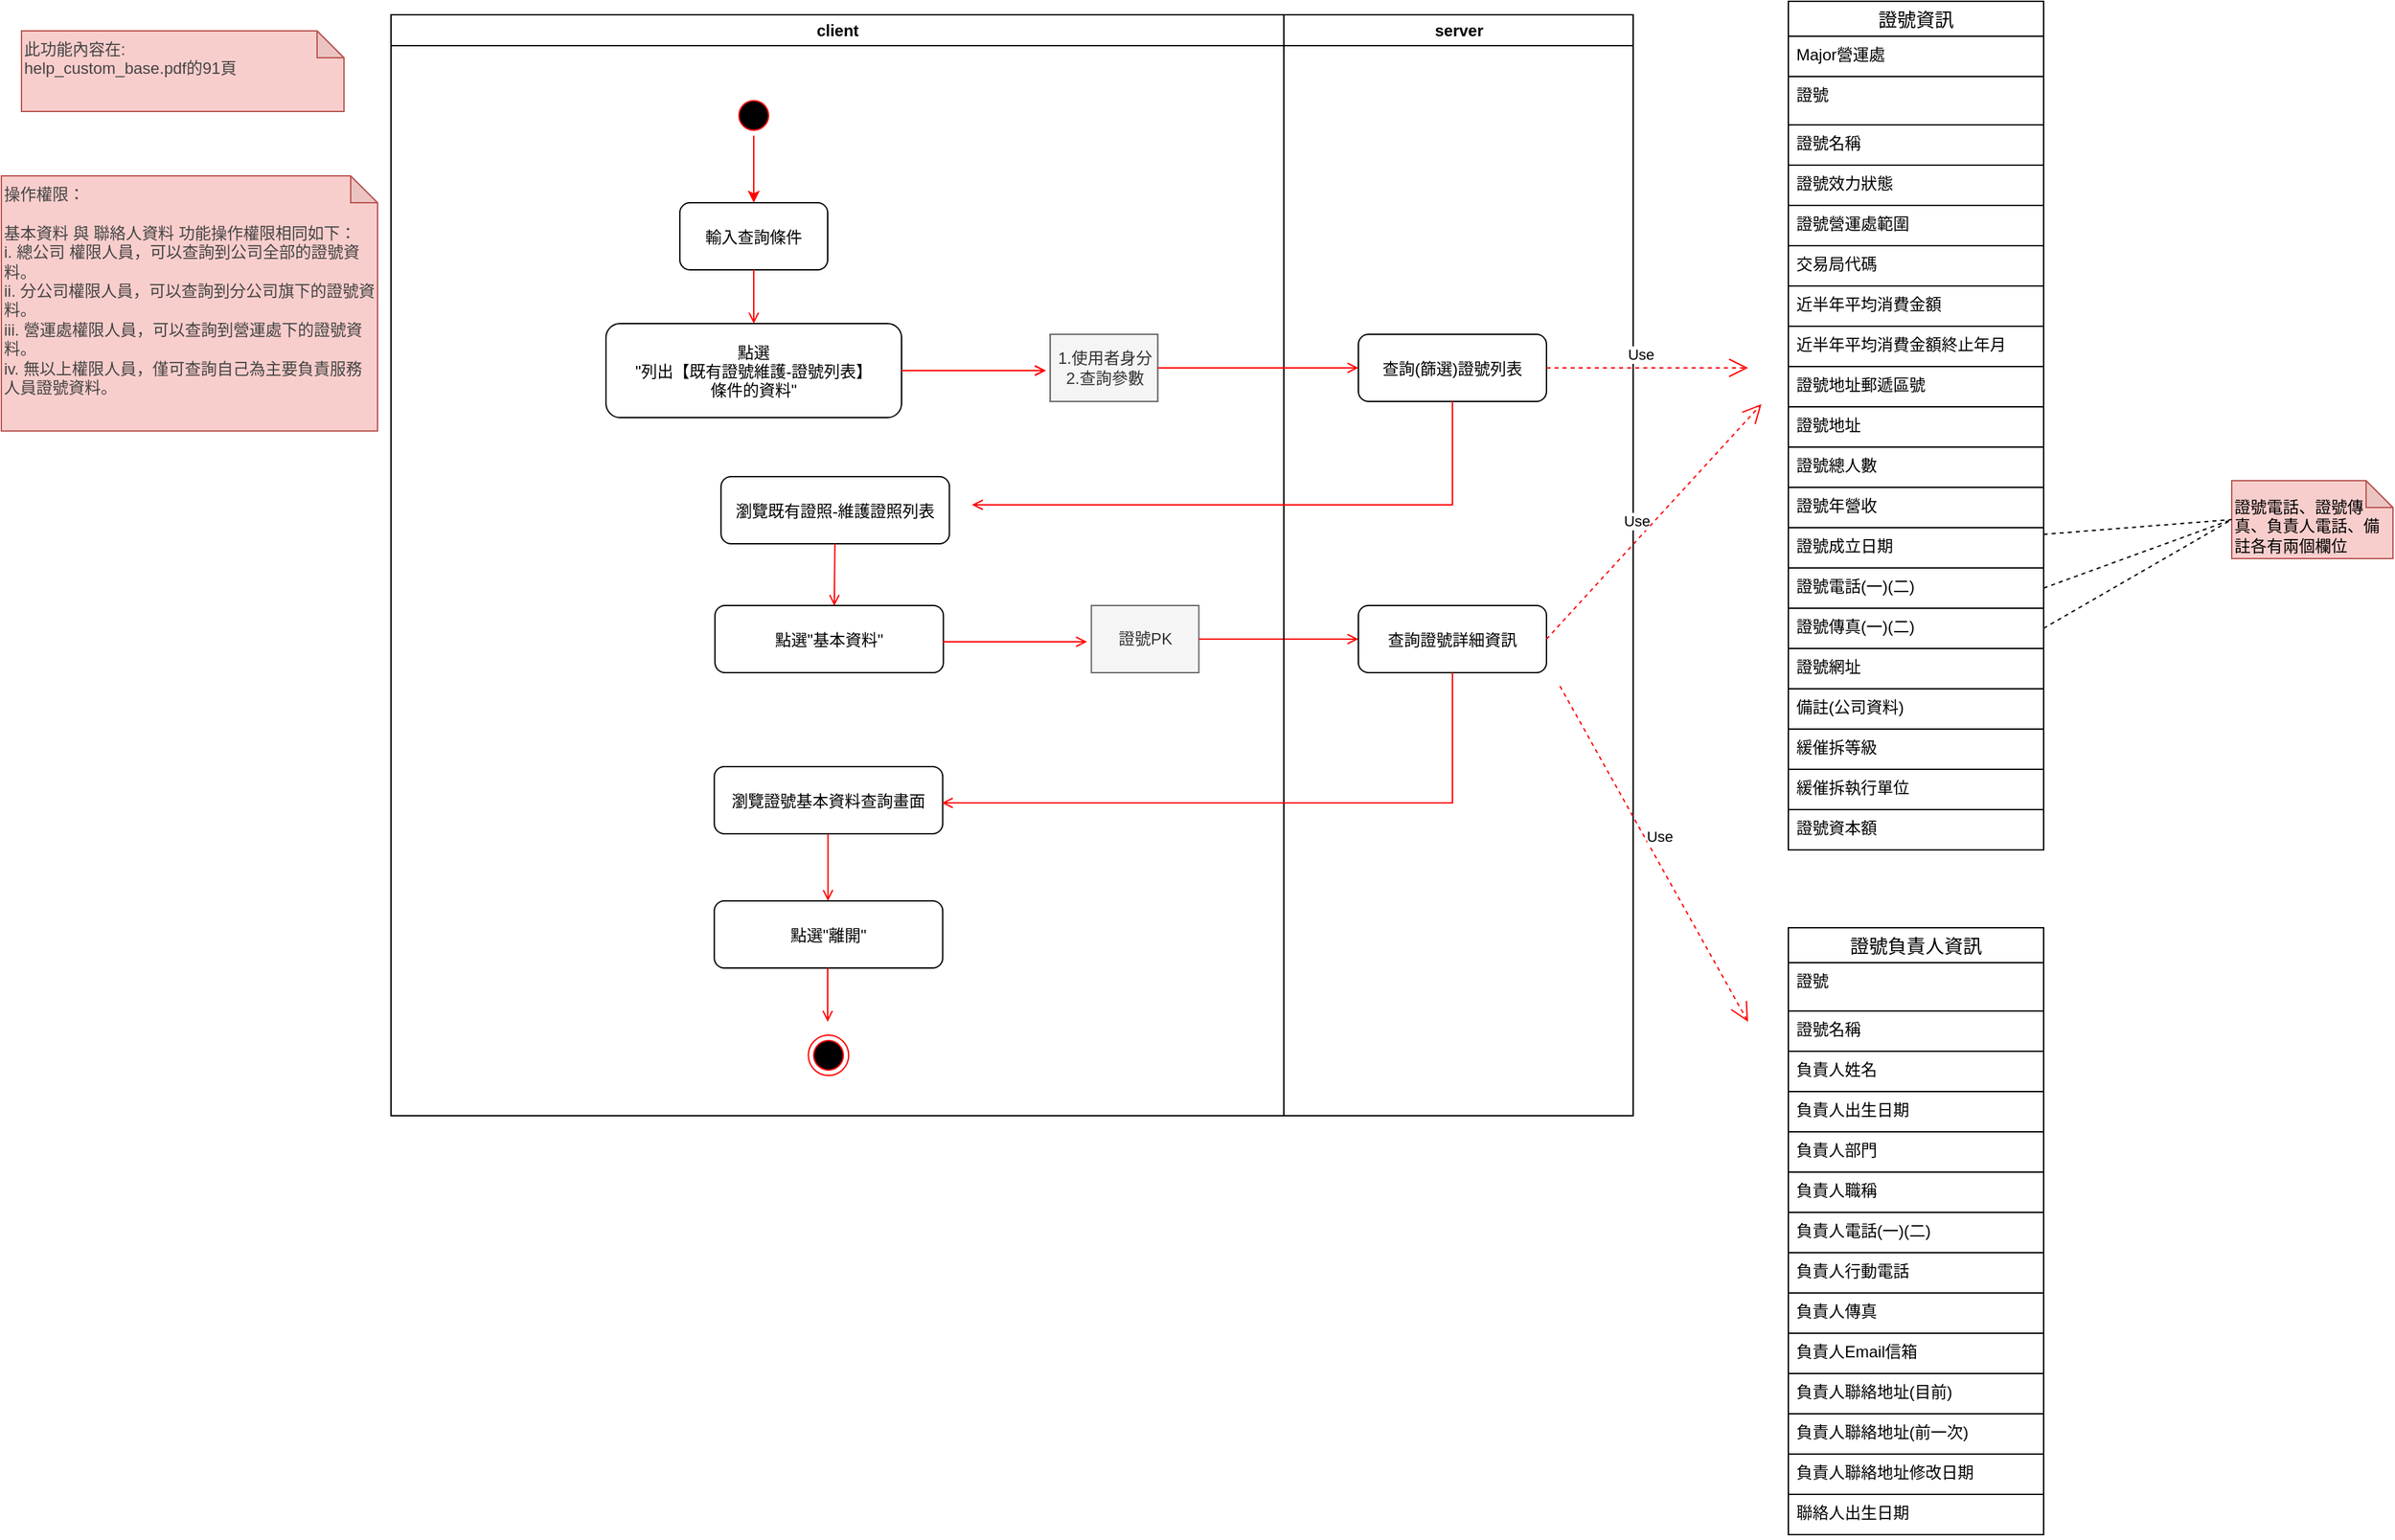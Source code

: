 <mxfile version="14.4.2" type="github">
  <diagram id="6aZPbNo76P8Zh9FayG7Q" name="Page-1">
    <mxGraphModel dx="1483" dy="703" grid="1" gridSize="10" guides="1" tooltips="1" connect="1" arrows="1" fold="1" page="1" pageScale="1" pageWidth="827" pageHeight="1169" math="0" shadow="0">
      <root>
        <mxCell id="0" />
        <mxCell id="1" parent="0" />
        <mxCell id="rIFzC00tfs55tLRHj-PR-1" value="client" style="swimlane;whiteSpace=wrap" parent="1" vertex="1">
          <mxGeometry x="630" y="180" width="664.5" height="820" as="geometry" />
        </mxCell>
        <mxCell id="rIFzC00tfs55tLRHj-PR-7" value="1.使用者身分&lt;br&gt;2.查詢參數" style="html=1;rounded=0;align=center;fillColor=#f5f5f5;strokeColor=#666666;fontColor=#333333;" parent="rIFzC00tfs55tLRHj-PR-1" vertex="1">
          <mxGeometry x="490.63" y="238" width="80" height="50" as="geometry" />
        </mxCell>
        <mxCell id="rIFzC00tfs55tLRHj-PR-18" value="瀏覽既有證照-維護證照列表" style="rounded=1;" parent="rIFzC00tfs55tLRHj-PR-1" vertex="1">
          <mxGeometry x="245.63" y="344" width="170" height="50" as="geometry" />
        </mxCell>
        <mxCell id="rIFzC00tfs55tLRHj-PR-29" value="" style="endArrow=open;strokeColor=#FF0000;endFill=1;rounded=0;" parent="rIFzC00tfs55tLRHj-PR-1" source="rIFzC00tfs55tLRHj-PR-18" edge="1">
          <mxGeometry relative="1" as="geometry">
            <mxPoint x="342.38" y="304.0" as="sourcePoint" />
            <mxPoint x="329.942" y="440.192" as="targetPoint" />
            <Array as="points" />
          </mxGeometry>
        </mxCell>
        <mxCell id="rIFzC00tfs55tLRHj-PR-31" value="瀏覽證號基本資料查詢畫面" style="rounded=1;" parent="rIFzC00tfs55tLRHj-PR-1" vertex="1">
          <mxGeometry x="240.63" y="560" width="170" height="50" as="geometry" />
        </mxCell>
        <mxCell id="rIFzC00tfs55tLRHj-PR-32" value="" style="endArrow=open;strokeColor=#FF0000;endFill=1;rounded=0;exitX=0.5;exitY=1;exitDx=0;exitDy=0;entryX=0.5;entryY=0;entryDx=0;entryDy=0;" parent="rIFzC00tfs55tLRHj-PR-1" edge="1">
          <mxGeometry relative="1" as="geometry">
            <mxPoint x="325.25" y="610" as="sourcePoint" />
            <mxPoint x="325.25" y="660" as="targetPoint" />
            <Array as="points" />
          </mxGeometry>
        </mxCell>
        <mxCell id="rIFzC00tfs55tLRHj-PR-85" value="" style="ellipse;shape=startState;fillColor=#000000;strokeColor=#ff0000;" parent="rIFzC00tfs55tLRHj-PR-1" vertex="1">
          <mxGeometry x="255.0" y="60" width="30" height="30" as="geometry" />
        </mxCell>
        <mxCell id="rIFzC00tfs55tLRHj-PR-86" value="輸入查詢條件" style="rounded=1;" parent="rIFzC00tfs55tLRHj-PR-1" vertex="1">
          <mxGeometry x="215" y="140" width="110" height="50" as="geometry" />
        </mxCell>
        <mxCell id="rIFzC00tfs55tLRHj-PR-87" value="點選&#xa;&quot;列出【既有證號維護-證號列表】&#xa;條件的資料&quot;" style="rounded=1;" parent="rIFzC00tfs55tLRHj-PR-1" vertex="1">
          <mxGeometry x="160" y="230" width="220" height="70" as="geometry" />
        </mxCell>
        <mxCell id="rIFzC00tfs55tLRHj-PR-88" value="" style="endArrow=open;strokeColor=#FF0000;endFill=1;rounded=0" parent="rIFzC00tfs55tLRHj-PR-1" source="rIFzC00tfs55tLRHj-PR-86" target="rIFzC00tfs55tLRHj-PR-87" edge="1">
          <mxGeometry relative="1" as="geometry" />
        </mxCell>
        <mxCell id="rIFzC00tfs55tLRHj-PR-89" value="" style="endArrow=open;strokeColor=#FF0000;endFill=1;rounded=0;exitX=1;exitY=0.5;exitDx=0;exitDy=0;entryX=0;entryY=0.5;entryDx=0;entryDy=0;" parent="rIFzC00tfs55tLRHj-PR-1" source="rIFzC00tfs55tLRHj-PR-87" edge="1">
          <mxGeometry relative="1" as="geometry">
            <mxPoint x="57.37" y="68" as="sourcePoint" />
            <mxPoint x="487.37" y="265" as="targetPoint" />
          </mxGeometry>
        </mxCell>
        <mxCell id="rIFzC00tfs55tLRHj-PR-90" style="edgeStyle=none;rounded=0;orthogonalLoop=1;jettySize=auto;html=1;exitX=0.5;exitY=1;exitDx=0;exitDy=0;entryX=0.5;entryY=0;entryDx=0;entryDy=0;endArrow=classic;endFill=1;strokeColor=#FF0000;" parent="rIFzC00tfs55tLRHj-PR-1" source="rIFzC00tfs55tLRHj-PR-85" target="rIFzC00tfs55tLRHj-PR-86" edge="1">
          <mxGeometry relative="1" as="geometry">
            <mxPoint x="-78.42" as="sourcePoint" />
          </mxGeometry>
        </mxCell>
        <mxCell id="rIFzC00tfs55tLRHj-PR-189" value="點選&quot;基本資料&quot;" style="rounded=1;" parent="rIFzC00tfs55tLRHj-PR-1" vertex="1">
          <mxGeometry x="241.13" y="440" width="170" height="50" as="geometry" />
        </mxCell>
        <mxCell id="sL4LDpN6sf0cQuzgm8Oe-29" value="點選&quot;離開&quot;" style="rounded=1;" vertex="1" parent="rIFzC00tfs55tLRHj-PR-1">
          <mxGeometry x="240.63" y="660" width="170" height="50" as="geometry" />
        </mxCell>
        <mxCell id="sL4LDpN6sf0cQuzgm8Oe-33" value="" style="endArrow=open;strokeColor=#FF0000;endFill=1;rounded=0;" edge="1" parent="rIFzC00tfs55tLRHj-PR-1">
          <mxGeometry relative="1" as="geometry">
            <mxPoint x="325" y="710" as="sourcePoint" />
            <mxPoint x="325" y="750" as="targetPoint" />
            <Array as="points" />
          </mxGeometry>
        </mxCell>
        <mxCell id="sL4LDpN6sf0cQuzgm8Oe-36" value="" style="ellipse;html=1;shape=endState;fillColor=#000000;strokeColor=#ff0000;" vertex="1" parent="rIFzC00tfs55tLRHj-PR-1">
          <mxGeometry x="310.63" y="760" width="30" height="30" as="geometry" />
        </mxCell>
        <mxCell id="sL4LDpN6sf0cQuzgm8Oe-39" value="" style="endArrow=open;strokeColor=#FF0000;endFill=1;rounded=0;exitX=1;exitY=0.5;exitDx=0;exitDy=0;entryX=0;entryY=0.5;entryDx=0;entryDy=0;" edge="1" parent="rIFzC00tfs55tLRHj-PR-1">
          <mxGeometry relative="1" as="geometry">
            <mxPoint x="410.63" y="467" as="sourcePoint" />
            <mxPoint x="518" y="467" as="targetPoint" />
          </mxGeometry>
        </mxCell>
        <mxCell id="sL4LDpN6sf0cQuzgm8Oe-40" value="證號PK" style="html=1;rounded=0;align=center;fillColor=#f5f5f5;strokeColor=#666666;fontColor=#333333;" vertex="1" parent="rIFzC00tfs55tLRHj-PR-1">
          <mxGeometry x="521.26" y="440" width="80" height="50" as="geometry" />
        </mxCell>
        <mxCell id="sL4LDpN6sf0cQuzgm8Oe-41" value="" style="endArrow=open;strokeColor=#FF0000;endFill=1;rounded=0;entryX=0;entryY=0.5;entryDx=0;entryDy=0;exitX=1;exitY=0.5;exitDx=0;exitDy=0;" edge="1" parent="rIFzC00tfs55tLRHj-PR-1" target="sL4LDpN6sf0cQuzgm8Oe-1">
          <mxGeometry relative="1" as="geometry">
            <mxPoint x="601.26" y="465" as="sourcePoint" />
            <mxPoint x="750.63" y="465" as="targetPoint" />
            <Array as="points" />
          </mxGeometry>
        </mxCell>
        <mxCell id="rIFzC00tfs55tLRHj-PR-41" value="&lt;font style=&quot;font-size: 12px&quot;&gt;&lt;span style=&quot;color: rgb(68 , 68 , 68)&quot;&gt;此功能內容在:&lt;br&gt;help_custom_base.pdf的91頁&lt;br&gt;&lt;/span&gt;&lt;/font&gt;" style="shape=note;whiteSpace=wrap;html=1;backgroundOutline=1;darkOpacity=0.05;rounded=1;size=20;fillColor=#f8cecc;strokeColor=#b85450;align=left;verticalAlign=top;" parent="1" vertex="1">
          <mxGeometry x="355" y="192" width="240" height="60" as="geometry" />
        </mxCell>
        <mxCell id="rIFzC00tfs55tLRHj-PR-53" value="server" style="swimlane;whiteSpace=wrap" parent="1" vertex="1">
          <mxGeometry x="1294.5" y="180" width="260" height="820" as="geometry">
            <mxRectangle x="1094.5" y="180" width="70" height="23" as="alternateBounds" />
          </mxGeometry>
        </mxCell>
        <mxCell id="rIFzC00tfs55tLRHj-PR-54" value="查詢(篩選)證號列表" style="rounded=1;" parent="rIFzC00tfs55tLRHj-PR-53" vertex="1">
          <mxGeometry x="55.5" y="238" width="140" height="50" as="geometry" />
        </mxCell>
        <mxCell id="sL4LDpN6sf0cQuzgm8Oe-1" value="查詢證號詳細資訊" style="rounded=1;" vertex="1" parent="rIFzC00tfs55tLRHj-PR-53">
          <mxGeometry x="55.5" y="440" width="140" height="50" as="geometry" />
        </mxCell>
        <mxCell id="sL4LDpN6sf0cQuzgm8Oe-23" value="" style="endArrow=open;strokeColor=#FF0000;endFill=1;rounded=0;exitX=1;exitY=0.5;exitDx=0;exitDy=0;entryX=0;entryY=0.5;entryDx=0;entryDy=0;" edge="1" parent="rIFzC00tfs55tLRHj-PR-53">
          <mxGeometry relative="1" as="geometry">
            <mxPoint x="-284.5" y="265" as="sourcePoint" />
            <mxPoint x="-177.13" y="265" as="targetPoint" />
          </mxGeometry>
        </mxCell>
        <mxCell id="sL4LDpN6sf0cQuzgm8Oe-24" value="1.使用者身分&lt;br&gt;2.查詢參數" style="html=1;rounded=0;align=center;fillColor=#f5f5f5;strokeColor=#666666;fontColor=#333333;" vertex="1" parent="rIFzC00tfs55tLRHj-PR-53">
          <mxGeometry x="-173.87" y="238" width="80" height="50" as="geometry" />
        </mxCell>
        <mxCell id="sL4LDpN6sf0cQuzgm8Oe-28" value="" style="endArrow=open;strokeColor=#FF0000;endFill=1;rounded=0;entryX=1;entryY=0.5;entryDx=0;entryDy=0;exitX=0.5;exitY=1;exitDx=0;exitDy=0;" edge="1" parent="rIFzC00tfs55tLRHj-PR-53" source="sL4LDpN6sf0cQuzgm8Oe-1">
          <mxGeometry relative="1" as="geometry">
            <mxPoint x="135.5" y="500" as="sourcePoint" />
            <mxPoint x="-254.5" y="587" as="targetPoint" />
            <Array as="points">
              <mxPoint x="125.5" y="587" />
            </Array>
          </mxGeometry>
        </mxCell>
        <mxCell id="rIFzC00tfs55tLRHj-PR-58" value="" style="endArrow=open;strokeColor=#FF0000;endFill=1;rounded=0;entryX=0;entryY=0.5;entryDx=0;entryDy=0;exitX=1;exitY=0.5;exitDx=0;exitDy=0;" parent="1" source="rIFzC00tfs55tLRHj-PR-7" target="rIFzC00tfs55tLRHj-PR-54" edge="1">
          <mxGeometry relative="1" as="geometry">
            <mxPoint x="1260" y="443" as="sourcePoint" />
            <mxPoint x="1350" y="442" as="targetPoint" />
            <Array as="points" />
          </mxGeometry>
        </mxCell>
        <mxCell id="rIFzC00tfs55tLRHj-PR-59" value="" style="endArrow=open;strokeColor=#FF0000;endFill=1;rounded=0;entryX=1;entryY=0.5;entryDx=0;entryDy=0;" parent="1" source="rIFzC00tfs55tLRHj-PR-54" edge="1">
          <mxGeometry relative="1" as="geometry">
            <mxPoint x="1420" y="470" as="sourcePoint" />
            <mxPoint x="1062.38" y="545" as="targetPoint" />
            <Array as="points">
              <mxPoint x="1420" y="545" />
            </Array>
          </mxGeometry>
        </mxCell>
        <mxCell id="rIFzC00tfs55tLRHj-PR-61" value="證號資訊" style="swimlane;fontStyle=0;childLayout=stackLayout;horizontal=1;startSize=26;horizontalStack=0;resizeParent=1;resizeParentMax=0;resizeLast=0;collapsible=1;marginBottom=0;align=center;fontSize=14;rounded=0;swimlaneFillColor=#ffffff;shadow=0;sketch=0;glass=0;labelBackgroundColor=none;labelBorderColor=none;" parent="1" vertex="1">
          <mxGeometry x="1670" y="170" width="190" height="632" as="geometry">
            <mxRectangle x="1980" y="370" width="100" height="26" as="alternateBounds" />
          </mxGeometry>
        </mxCell>
        <mxCell id="rIFzC00tfs55tLRHj-PR-66" value="Major營運處" style="text;fillColor=none;spacingLeft=4;spacingRight=4;overflow=hidden;rotatable=0;points=[[0,0.5],[1,0.5]];portConstraint=eastwest;fontSize=12;strokeColor=#000000;" parent="rIFzC00tfs55tLRHj-PR-61" vertex="1">
          <mxGeometry y="26" width="190" height="30" as="geometry" />
        </mxCell>
        <mxCell id="rIFzC00tfs55tLRHj-PR-62" value="證號" style="text;fillColor=none;spacingLeft=4;spacingRight=4;overflow=hidden;rotatable=0;points=[[0,0.5],[1,0.5]];portConstraint=eastwest;fontSize=12;strokeColor=#000000;" parent="rIFzC00tfs55tLRHj-PR-61" vertex="1">
          <mxGeometry y="56" width="190" height="36" as="geometry" />
        </mxCell>
        <mxCell id="rIFzC00tfs55tLRHj-PR-63" value="證號名稱" style="text;fillColor=none;spacingLeft=4;spacingRight=4;overflow=hidden;rotatable=0;points=[[0,0.5],[1,0.5]];portConstraint=eastwest;fontSize=12;strokeColor=#000000;" parent="rIFzC00tfs55tLRHj-PR-61" vertex="1">
          <mxGeometry y="92" width="190" height="30" as="geometry" />
        </mxCell>
        <mxCell id="rIFzC00tfs55tLRHj-PR-64" value="證號效力狀態" style="text;spacingLeft=4;spacingRight=4;overflow=hidden;rotatable=0;points=[[0,0.5],[1,0.5]];portConstraint=eastwest;fontSize=12;" parent="rIFzC00tfs55tLRHj-PR-61" vertex="1">
          <mxGeometry y="122" width="190" height="30" as="geometry" />
        </mxCell>
        <mxCell id="rIFzC00tfs55tLRHj-PR-65" value="證號營運處範圍" style="text;fillColor=none;spacingLeft=4;spacingRight=4;overflow=hidden;rotatable=0;points=[[0,0.5],[1,0.5]];portConstraint=eastwest;fontSize=12;strokeColor=#000000;" parent="rIFzC00tfs55tLRHj-PR-61" vertex="1">
          <mxGeometry y="152" width="190" height="30" as="geometry" />
        </mxCell>
        <mxCell id="rIFzC00tfs55tLRHj-PR-91" value="交易局代碼" style="text;fillColor=none;spacingLeft=4;spacingRight=4;overflow=hidden;rotatable=0;points=[[0,0.5],[1,0.5]];portConstraint=eastwest;fontSize=12;strokeColor=#000000;" parent="rIFzC00tfs55tLRHj-PR-61" vertex="1">
          <mxGeometry y="182" width="190" height="30" as="geometry" />
        </mxCell>
        <mxCell id="rIFzC00tfs55tLRHj-PR-69" value="近半年平均消費金額" style="text;fillColor=none;spacingLeft=4;spacingRight=4;overflow=hidden;rotatable=0;points=[[0,0.5],[1,0.5]];portConstraint=eastwest;fontSize=12;strokeColor=#000000;" parent="rIFzC00tfs55tLRHj-PR-61" vertex="1">
          <mxGeometry y="212" width="190" height="30" as="geometry" />
        </mxCell>
        <mxCell id="rIFzC00tfs55tLRHj-PR-67" value="近半年平均消費金額終止年月" style="text;fillColor=none;spacingLeft=4;spacingRight=4;overflow=hidden;rotatable=0;points=[[0,0.5],[1,0.5]];portConstraint=eastwest;fontSize=12;strokeColor=#000000;" parent="rIFzC00tfs55tLRHj-PR-61" vertex="1">
          <mxGeometry y="242" width="190" height="30" as="geometry" />
        </mxCell>
        <mxCell id="rIFzC00tfs55tLRHj-PR-101" value="證號地址郵遞區號" style="text;fillColor=none;spacingLeft=4;spacingRight=4;overflow=hidden;rotatable=0;points=[[0,0.5],[1,0.5]];portConstraint=eastwest;fontSize=12;strokeColor=#000000;" parent="rIFzC00tfs55tLRHj-PR-61" vertex="1">
          <mxGeometry y="272" width="190" height="30" as="geometry" />
        </mxCell>
        <mxCell id="rIFzC00tfs55tLRHj-PR-102" value="證號地址" style="text;fillColor=none;spacingLeft=4;spacingRight=4;overflow=hidden;rotatable=0;points=[[0,0.5],[1,0.5]];portConstraint=eastwest;fontSize=12;strokeColor=#000000;" parent="rIFzC00tfs55tLRHj-PR-61" vertex="1">
          <mxGeometry y="302" width="190" height="30" as="geometry" />
        </mxCell>
        <mxCell id="rIFzC00tfs55tLRHj-PR-106" value="證號總人數" style="text;fillColor=none;spacingLeft=4;spacingRight=4;overflow=hidden;rotatable=0;points=[[0,0.5],[1,0.5]];portConstraint=eastwest;fontSize=12;strokeColor=#000000;" parent="rIFzC00tfs55tLRHj-PR-61" vertex="1">
          <mxGeometry y="332" width="190" height="30" as="geometry" />
        </mxCell>
        <mxCell id="rIFzC00tfs55tLRHj-PR-108" value="證號年營收" style="text;fillColor=none;spacingLeft=4;spacingRight=4;overflow=hidden;rotatable=0;points=[[0,0.5],[1,0.5]];portConstraint=eastwest;fontSize=12;strokeColor=#000000;" parent="rIFzC00tfs55tLRHj-PR-61" vertex="1">
          <mxGeometry y="362" width="190" height="30" as="geometry" />
        </mxCell>
        <mxCell id="rIFzC00tfs55tLRHj-PR-109" value="證號成立日期" style="text;fillColor=none;spacingLeft=4;spacingRight=4;overflow=hidden;rotatable=0;points=[[0,0.5],[1,0.5]];portConstraint=eastwest;fontSize=12;strokeColor=#000000;" parent="rIFzC00tfs55tLRHj-PR-61" vertex="1">
          <mxGeometry y="392" width="190" height="30" as="geometry" />
        </mxCell>
        <mxCell id="rIFzC00tfs55tLRHj-PR-110" value="證號電話(一)(二)" style="text;fillColor=none;spacingLeft=4;spacingRight=4;overflow=hidden;rotatable=0;points=[[0,0.5],[1,0.5]];portConstraint=eastwest;fontSize=12;strokeColor=#000000;" parent="rIFzC00tfs55tLRHj-PR-61" vertex="1">
          <mxGeometry y="422" width="190" height="30" as="geometry" />
        </mxCell>
        <mxCell id="rIFzC00tfs55tLRHj-PR-107" value="證號傳真(一)(二)" style="text;fillColor=none;spacingLeft=4;spacingRight=4;overflow=hidden;rotatable=0;points=[[0,0.5],[1,0.5]];portConstraint=eastwest;fontSize=12;strokeColor=#000000;" parent="rIFzC00tfs55tLRHj-PR-61" vertex="1">
          <mxGeometry y="452" width="190" height="30" as="geometry" />
        </mxCell>
        <mxCell id="rIFzC00tfs55tLRHj-PR-104" value="證號網址" style="text;fillColor=none;spacingLeft=4;spacingRight=4;overflow=hidden;rotatable=0;points=[[0,0.5],[1,0.5]];portConstraint=eastwest;fontSize=12;strokeColor=#000000;" parent="rIFzC00tfs55tLRHj-PR-61" vertex="1">
          <mxGeometry y="482" width="190" height="30" as="geometry" />
        </mxCell>
        <mxCell id="rIFzC00tfs55tLRHj-PR-143" value="備註(公司資料)" style="text;fillColor=none;spacingLeft=4;spacingRight=4;overflow=hidden;rotatable=0;points=[[0,0.5],[1,0.5]];portConstraint=eastwest;fontSize=12;strokeColor=#000000;" parent="rIFzC00tfs55tLRHj-PR-61" vertex="1">
          <mxGeometry y="512" width="190" height="30" as="geometry" />
        </mxCell>
        <mxCell id="rIFzC00tfs55tLRHj-PR-144" value="緩催拆等級" style="text;fillColor=none;spacingLeft=4;spacingRight=4;overflow=hidden;rotatable=0;points=[[0,0.5],[1,0.5]];portConstraint=eastwest;fontSize=12;strokeColor=#000000;" parent="rIFzC00tfs55tLRHj-PR-61" vertex="1">
          <mxGeometry y="542" width="190" height="30" as="geometry" />
        </mxCell>
        <mxCell id="rIFzC00tfs55tLRHj-PR-135" value="緩催拆執行單位" style="text;fillColor=none;spacingLeft=4;spacingRight=4;overflow=hidden;rotatable=0;points=[[0,0.5],[1,0.5]];portConstraint=eastwest;fontSize=12;strokeColor=#000000;" parent="rIFzC00tfs55tLRHj-PR-61" vertex="1">
          <mxGeometry y="572" width="190" height="30" as="geometry" />
        </mxCell>
        <mxCell id="rIFzC00tfs55tLRHj-PR-100" value="證號資本額" style="text;fillColor=none;spacingLeft=4;spacingRight=4;overflow=hidden;rotatable=0;points=[[0,0.5],[1,0.5]];portConstraint=eastwest;fontSize=12;strokeColor=#000000;" parent="rIFzC00tfs55tLRHj-PR-61" vertex="1">
          <mxGeometry y="602" width="190" height="30" as="geometry" />
        </mxCell>
        <mxCell id="rIFzC00tfs55tLRHj-PR-76" value="Use" style="endArrow=open;endSize=12;dashed=1;html=1;strokeColor=#FF0000;exitX=1;exitY=0.5;exitDx=0;exitDy=0;" parent="1" source="rIFzC00tfs55tLRHj-PR-54" edge="1">
          <mxGeometry x="-0.066" y="10" width="160" relative="1" as="geometry">
            <mxPoint x="1500" y="430" as="sourcePoint" />
            <mxPoint x="1640" y="443" as="targetPoint" />
            <mxPoint as="offset" />
          </mxGeometry>
        </mxCell>
        <mxCell id="rIFzC00tfs55tLRHj-PR-79" value="&lt;font&gt;&lt;font color=&quot;#444444&quot; face=&quot;helvetica&quot;&gt;操作權限：&lt;br&gt;&lt;br&gt;&lt;/font&gt;&lt;div&gt;&lt;div&gt;&lt;font color=&quot;#444444&quot; face=&quot;helvetica&quot;&gt;基本資料&amp;nbsp;&lt;/font&gt;&lt;span style=&quot;color: rgb(68 , 68 , 68) ; font-family: &amp;#34;helvetica&amp;#34;&quot;&gt;與 聯絡人資料 功能操作權限相同如下：&lt;/span&gt;&lt;/div&gt;&lt;div&gt;&lt;font color=&quot;#444444&quot; face=&quot;helvetica&quot;&gt;i. 總公司 權限人員，可以查詢到公司全部的證號資料。&lt;/font&gt;&lt;/div&gt;&lt;div&gt;&lt;font color=&quot;#444444&quot; face=&quot;helvetica&quot;&gt;ii. 分公司權限人員，可以查詢到分公司旗下的證號資料。&lt;/font&gt;&lt;/div&gt;&lt;div&gt;&lt;font color=&quot;#444444&quot; face=&quot;helvetica&quot;&gt;iii. 營運處權限人員，可以查詢到營運處下的證號資料。&lt;/font&gt;&lt;/div&gt;&lt;div&gt;&lt;font color=&quot;#444444&quot; face=&quot;helvetica&quot;&gt;iv. 無以上權限人員，僅可查詢自己為主要負責服務人員證號資料。&lt;/font&gt;&lt;/div&gt;&lt;/div&gt;&lt;br&gt;&lt;/font&gt;" style="shape=note;whiteSpace=wrap;html=1;backgroundOutline=1;darkOpacity=0.05;rounded=1;size=20;fillColor=#f8cecc;strokeColor=#b85450;align=left;verticalAlign=top;" parent="1" vertex="1">
          <mxGeometry x="340" y="300" width="280" height="190" as="geometry" />
        </mxCell>
        <mxCell id="rIFzC00tfs55tLRHj-PR-145" value="&lt;span&gt;證號電話、證號傳真、負責人電話、備註&lt;/span&gt;各有兩個欄位" style="shape=note;whiteSpace=wrap;html=1;backgroundOutline=1;darkOpacity=0.05;rounded=1;size=20;fillColor=#f8cecc;strokeColor=#b85450;align=left;verticalAlign=bottom;" parent="1" vertex="1">
          <mxGeometry x="2000" y="527" width="120" height="58" as="geometry" />
        </mxCell>
        <mxCell id="rIFzC00tfs55tLRHj-PR-146" value="" style="endArrow=none;dashed=1;html=1;exitX=1;exitY=0.5;exitDx=0;exitDy=0;entryX=0;entryY=0.5;entryDx=0;entryDy=0;entryPerimeter=0;" parent="1" source="rIFzC00tfs55tLRHj-PR-110" target="rIFzC00tfs55tLRHj-PR-145" edge="1">
          <mxGeometry width="50" height="50" relative="1" as="geometry">
            <mxPoint x="1824.0" y="1621" as="sourcePoint" />
            <mxPoint x="1900" y="1604.235" as="targetPoint" />
            <Array as="points" />
          </mxGeometry>
        </mxCell>
        <mxCell id="rIFzC00tfs55tLRHj-PR-147" value="" style="endArrow=none;dashed=1;html=1;exitX=1;exitY=0.5;exitDx=0;exitDy=0;entryX=0;entryY=0.5;entryDx=0;entryDy=0;entryPerimeter=0;" parent="1" source="rIFzC00tfs55tLRHj-PR-107" target="rIFzC00tfs55tLRHj-PR-145" edge="1">
          <mxGeometry width="50" height="50" relative="1" as="geometry">
            <mxPoint x="1870" y="793.5" as="sourcePoint" />
            <mxPoint x="1930" y="939" as="targetPoint" />
            <Array as="points" />
          </mxGeometry>
        </mxCell>
        <mxCell id="rIFzC00tfs55tLRHj-PR-148" value="" style="endArrow=none;dashed=1;html=1;exitX=1;exitY=0.5;exitDx=0;exitDy=0;entryX=0;entryY=0.5;entryDx=0;entryDy=0;entryPerimeter=0;" parent="1" target="rIFzC00tfs55tLRHj-PR-145" edge="1">
          <mxGeometry width="50" height="50" relative="1" as="geometry">
            <mxPoint x="1860" y="567" as="sourcePoint" />
            <mxPoint x="1930" y="939" as="targetPoint" />
            <Array as="points" />
          </mxGeometry>
        </mxCell>
        <mxCell id="rIFzC00tfs55tLRHj-PR-153" value="證號負責人資訊" style="swimlane;fontStyle=0;childLayout=stackLayout;horizontal=1;startSize=26;horizontalStack=0;resizeParent=1;resizeParentMax=0;resizeLast=0;collapsible=1;marginBottom=0;align=center;fontSize=14;rounded=0;swimlaneFillColor=#ffffff;shadow=0;sketch=0;glass=0;labelBackgroundColor=none;labelBorderColor=none;" parent="1" vertex="1">
          <mxGeometry x="1670" y="860" width="190" height="452" as="geometry">
            <mxRectangle x="1980" y="370" width="100" height="26" as="alternateBounds" />
          </mxGeometry>
        </mxCell>
        <mxCell id="rIFzC00tfs55tLRHj-PR-155" value="證號" style="text;fillColor=none;spacingLeft=4;spacingRight=4;overflow=hidden;rotatable=0;points=[[0,0.5],[1,0.5]];portConstraint=eastwest;fontSize=12;strokeColor=#000000;" parent="rIFzC00tfs55tLRHj-PR-153" vertex="1">
          <mxGeometry y="26" width="190" height="36" as="geometry" />
        </mxCell>
        <mxCell id="rIFzC00tfs55tLRHj-PR-156" value="證號名稱" style="text;fillColor=none;spacingLeft=4;spacingRight=4;overflow=hidden;rotatable=0;points=[[0,0.5],[1,0.5]];portConstraint=eastwest;fontSize=12;strokeColor=#000000;" parent="rIFzC00tfs55tLRHj-PR-153" vertex="1">
          <mxGeometry y="62" width="190" height="30" as="geometry" />
        </mxCell>
        <mxCell id="rIFzC00tfs55tLRHj-PR-170" value="負責人姓名" style="text;fillColor=none;spacingLeft=4;spacingRight=4;overflow=hidden;rotatable=0;points=[[0,0.5],[1,0.5]];portConstraint=eastwest;fontSize=12;strokeColor=#000000;" parent="rIFzC00tfs55tLRHj-PR-153" vertex="1">
          <mxGeometry y="92" width="190" height="30" as="geometry" />
        </mxCell>
        <mxCell id="rIFzC00tfs55tLRHj-PR-171" value="負責人出生日期" style="text;fillColor=none;spacingLeft=4;spacingRight=4;overflow=hidden;rotatable=0;points=[[0,0.5],[1,0.5]];portConstraint=eastwest;fontSize=12;strokeColor=#000000;" parent="rIFzC00tfs55tLRHj-PR-153" vertex="1">
          <mxGeometry y="122" width="190" height="30" as="geometry" />
        </mxCell>
        <mxCell id="rIFzC00tfs55tLRHj-PR-172" value="負責人部門" style="text;fillColor=none;spacingLeft=4;spacingRight=4;overflow=hidden;rotatable=0;points=[[0,0.5],[1,0.5]];portConstraint=eastwest;fontSize=12;strokeColor=#000000;" parent="rIFzC00tfs55tLRHj-PR-153" vertex="1">
          <mxGeometry y="152" width="190" height="30" as="geometry" />
        </mxCell>
        <mxCell id="rIFzC00tfs55tLRHj-PR-173" value="負責人職稱" style="text;fillColor=none;spacingLeft=4;spacingRight=4;overflow=hidden;rotatable=0;points=[[0,0.5],[1,0.5]];portConstraint=eastwest;fontSize=12;strokeColor=#000000;" parent="rIFzC00tfs55tLRHj-PR-153" vertex="1">
          <mxGeometry y="182" width="190" height="30" as="geometry" />
        </mxCell>
        <mxCell id="rIFzC00tfs55tLRHj-PR-174" value="負責人電話(一)(二)" style="text;fillColor=none;spacingLeft=4;spacingRight=4;overflow=hidden;rotatable=0;points=[[0,0.5],[1,0.5]];portConstraint=eastwest;fontSize=12;strokeColor=#000000;" parent="rIFzC00tfs55tLRHj-PR-153" vertex="1">
          <mxGeometry y="212" width="190" height="30" as="geometry" />
        </mxCell>
        <mxCell id="rIFzC00tfs55tLRHj-PR-175" value="負責人行動電話" style="text;fillColor=none;spacingLeft=4;spacingRight=4;overflow=hidden;rotatable=0;points=[[0,0.5],[1,0.5]];portConstraint=eastwest;fontSize=12;strokeColor=#000000;" parent="rIFzC00tfs55tLRHj-PR-153" vertex="1">
          <mxGeometry y="242" width="190" height="30" as="geometry" />
        </mxCell>
        <mxCell id="rIFzC00tfs55tLRHj-PR-176" value="負責人傳真" style="text;fillColor=none;spacingLeft=4;spacingRight=4;overflow=hidden;rotatable=0;points=[[0,0.5],[1,0.5]];portConstraint=eastwest;fontSize=12;strokeColor=#000000;" parent="rIFzC00tfs55tLRHj-PR-153" vertex="1">
          <mxGeometry y="272" width="190" height="30" as="geometry" />
        </mxCell>
        <mxCell id="rIFzC00tfs55tLRHj-PR-177" value="負責人Email信箱" style="text;fillColor=none;spacingLeft=4;spacingRight=4;overflow=hidden;rotatable=0;points=[[0,0.5],[1,0.5]];portConstraint=eastwest;fontSize=12;strokeColor=#000000;" parent="rIFzC00tfs55tLRHj-PR-153" vertex="1">
          <mxGeometry y="302" width="190" height="30" as="geometry" />
        </mxCell>
        <mxCell id="rIFzC00tfs55tLRHj-PR-178" value="負責人聯絡地址(目前)" style="text;fillColor=none;spacingLeft=4;spacingRight=4;overflow=hidden;rotatable=0;points=[[0,0.5],[1,0.5]];portConstraint=eastwest;fontSize=12;strokeColor=#000000;" parent="rIFzC00tfs55tLRHj-PR-153" vertex="1">
          <mxGeometry y="332" width="190" height="30" as="geometry" />
        </mxCell>
        <mxCell id="rIFzC00tfs55tLRHj-PR-182" value="負責人聯絡地址(前一次)" style="text;fillColor=none;spacingLeft=4;spacingRight=4;overflow=hidden;rotatable=0;points=[[0,0.5],[1,0.5]];portConstraint=eastwest;fontSize=12;strokeColor=#000000;" parent="rIFzC00tfs55tLRHj-PR-153" vertex="1">
          <mxGeometry y="362" width="190" height="30" as="geometry" />
        </mxCell>
        <mxCell id="rIFzC00tfs55tLRHj-PR-183" value="負責人聯絡地址修改日期" style="text;fillColor=none;spacingLeft=4;spacingRight=4;overflow=hidden;rotatable=0;points=[[0,0.5],[1,0.5]];portConstraint=eastwest;fontSize=12;strokeColor=#000000;" parent="rIFzC00tfs55tLRHj-PR-153" vertex="1">
          <mxGeometry y="392" width="190" height="30" as="geometry" />
        </mxCell>
        <mxCell id="rIFzC00tfs55tLRHj-PR-184" value="聯絡人出生日期" style="text;fillColor=none;spacingLeft=4;spacingRight=4;overflow=hidden;rotatable=0;points=[[0,0.5],[1,0.5]];portConstraint=eastwest;fontSize=12;strokeColor=#000000;" parent="rIFzC00tfs55tLRHj-PR-153" vertex="1">
          <mxGeometry y="422" width="190" height="30" as="geometry" />
        </mxCell>
        <mxCell id="rIFzC00tfs55tLRHj-PR-188" value="Use" style="endArrow=open;endSize=12;dashed=1;html=1;strokeColor=#FF0000;exitX=1;exitY=0.5;exitDx=0;exitDy=0;" parent="1" edge="1" source="sL4LDpN6sf0cQuzgm8Oe-1">
          <mxGeometry x="-0.066" y="10" width="160" relative="1" as="geometry">
            <mxPoint x="1500" y="453" as="sourcePoint" />
            <mxPoint x="1650" y="470" as="targetPoint" />
            <mxPoint as="offset" />
          </mxGeometry>
        </mxCell>
        <mxCell id="sL4LDpN6sf0cQuzgm8Oe-2" value="Use" style="endArrow=open;endSize=12;dashed=1;html=1;strokeColor=#FF0000;" edge="1" parent="1">
          <mxGeometry x="-0.066" y="10" width="160" relative="1" as="geometry">
            <mxPoint x="1500" y="680" as="sourcePoint" />
            <mxPoint x="1640" y="930" as="targetPoint" />
            <mxPoint as="offset" />
          </mxGeometry>
        </mxCell>
      </root>
    </mxGraphModel>
  </diagram>
</mxfile>
